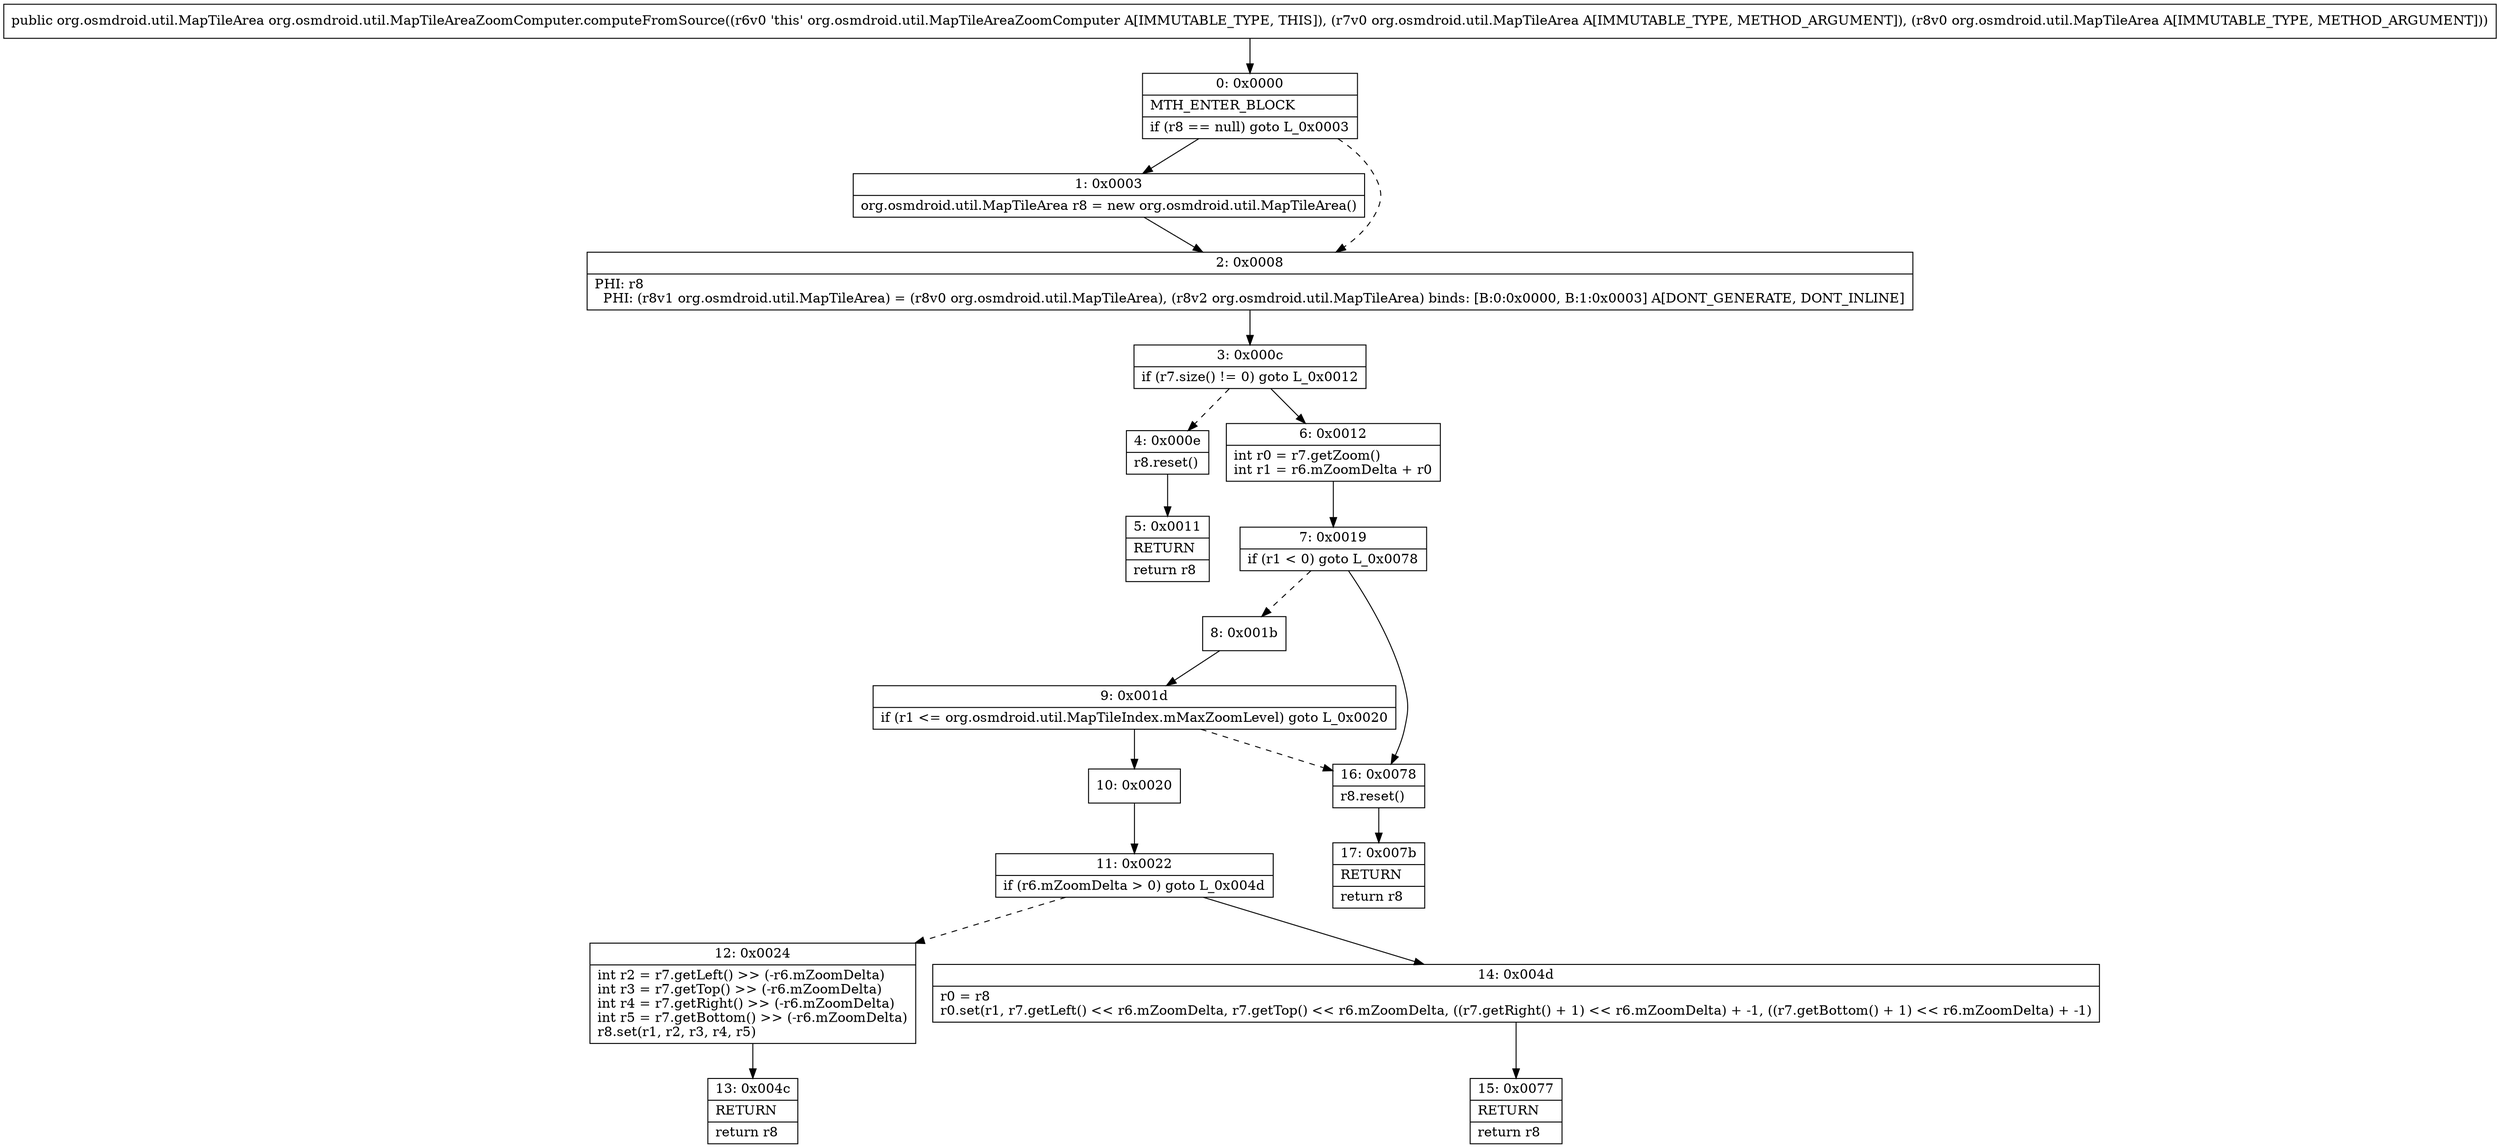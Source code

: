 digraph "CFG fororg.osmdroid.util.MapTileAreaZoomComputer.computeFromSource(Lorg\/osmdroid\/util\/MapTileArea;Lorg\/osmdroid\/util\/MapTileArea;)Lorg\/osmdroid\/util\/MapTileArea;" {
Node_0 [shape=record,label="{0\:\ 0x0000|MTH_ENTER_BLOCK\l|if (r8 == null) goto L_0x0003\l}"];
Node_1 [shape=record,label="{1\:\ 0x0003|org.osmdroid.util.MapTileArea r8 = new org.osmdroid.util.MapTileArea()\l}"];
Node_2 [shape=record,label="{2\:\ 0x0008|PHI: r8 \l  PHI: (r8v1 org.osmdroid.util.MapTileArea) = (r8v0 org.osmdroid.util.MapTileArea), (r8v2 org.osmdroid.util.MapTileArea) binds: [B:0:0x0000, B:1:0x0003] A[DONT_GENERATE, DONT_INLINE]\l}"];
Node_3 [shape=record,label="{3\:\ 0x000c|if (r7.size() != 0) goto L_0x0012\l}"];
Node_4 [shape=record,label="{4\:\ 0x000e|r8.reset()\l}"];
Node_5 [shape=record,label="{5\:\ 0x0011|RETURN\l|return r8\l}"];
Node_6 [shape=record,label="{6\:\ 0x0012|int r0 = r7.getZoom()\lint r1 = r6.mZoomDelta + r0\l}"];
Node_7 [shape=record,label="{7\:\ 0x0019|if (r1 \< 0) goto L_0x0078\l}"];
Node_8 [shape=record,label="{8\:\ 0x001b}"];
Node_9 [shape=record,label="{9\:\ 0x001d|if (r1 \<= org.osmdroid.util.MapTileIndex.mMaxZoomLevel) goto L_0x0020\l}"];
Node_10 [shape=record,label="{10\:\ 0x0020}"];
Node_11 [shape=record,label="{11\:\ 0x0022|if (r6.mZoomDelta \> 0) goto L_0x004d\l}"];
Node_12 [shape=record,label="{12\:\ 0x0024|int r2 = r7.getLeft() \>\> (\-r6.mZoomDelta)\lint r3 = r7.getTop() \>\> (\-r6.mZoomDelta)\lint r4 = r7.getRight() \>\> (\-r6.mZoomDelta)\lint r5 = r7.getBottom() \>\> (\-r6.mZoomDelta)\lr8.set(r1, r2, r3, r4, r5)\l}"];
Node_13 [shape=record,label="{13\:\ 0x004c|RETURN\l|return r8\l}"];
Node_14 [shape=record,label="{14\:\ 0x004d|r0 = r8\lr0.set(r1, r7.getLeft() \<\< r6.mZoomDelta, r7.getTop() \<\< r6.mZoomDelta, ((r7.getRight() + 1) \<\< r6.mZoomDelta) + \-1, ((r7.getBottom() + 1) \<\< r6.mZoomDelta) + \-1)\l}"];
Node_15 [shape=record,label="{15\:\ 0x0077|RETURN\l|return r8\l}"];
Node_16 [shape=record,label="{16\:\ 0x0078|r8.reset()\l}"];
Node_17 [shape=record,label="{17\:\ 0x007b|RETURN\l|return r8\l}"];
MethodNode[shape=record,label="{public org.osmdroid.util.MapTileArea org.osmdroid.util.MapTileAreaZoomComputer.computeFromSource((r6v0 'this' org.osmdroid.util.MapTileAreaZoomComputer A[IMMUTABLE_TYPE, THIS]), (r7v0 org.osmdroid.util.MapTileArea A[IMMUTABLE_TYPE, METHOD_ARGUMENT]), (r8v0 org.osmdroid.util.MapTileArea A[IMMUTABLE_TYPE, METHOD_ARGUMENT])) }"];
MethodNode -> Node_0;
Node_0 -> Node_1;
Node_0 -> Node_2[style=dashed];
Node_1 -> Node_2;
Node_2 -> Node_3;
Node_3 -> Node_4[style=dashed];
Node_3 -> Node_6;
Node_4 -> Node_5;
Node_6 -> Node_7;
Node_7 -> Node_8[style=dashed];
Node_7 -> Node_16;
Node_8 -> Node_9;
Node_9 -> Node_10;
Node_9 -> Node_16[style=dashed];
Node_10 -> Node_11;
Node_11 -> Node_12[style=dashed];
Node_11 -> Node_14;
Node_12 -> Node_13;
Node_14 -> Node_15;
Node_16 -> Node_17;
}

